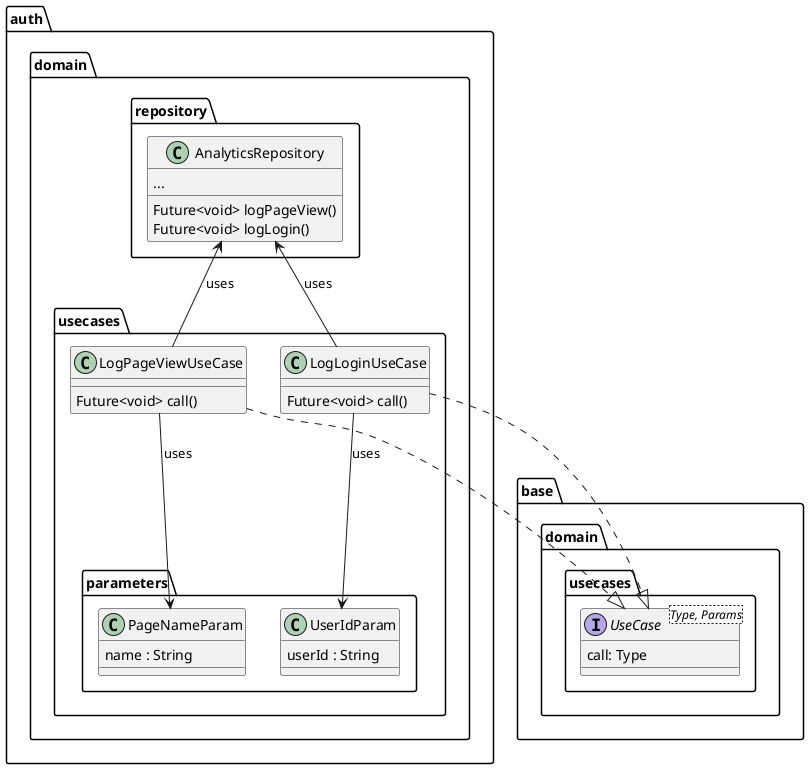 @startuml
package base.domain.usecases {
    interface UseCase<Type, Params> {
        call: Type
    }
}
package auth.domain {
    package repository {
        class AnalyticsRepository {
            ...
            Future<void> logPageView()
            Future<void> logLogin()
        }
    }
    package usecases {
        package parameters {
            class UserIdParam {
                userId : String
            }
            class PageNameParam {
                name : String
            }
        }
        class LogPageViewUseCase {
            Future<void> call()
        }
        class LogLoginUseCase {
            Future<void> call()
        }
    }
}
LogPageViewUseCase ..|> UseCase
LogLoginUseCase ..|> UseCase
LogLoginUseCase --> UserIdParam : uses
LogPageViewUseCase --> PageNameParam : uses
LogPageViewUseCase -up-> AnalyticsRepository : uses
LogLoginUseCase -up-> AnalyticsRepository : uses
@enduml